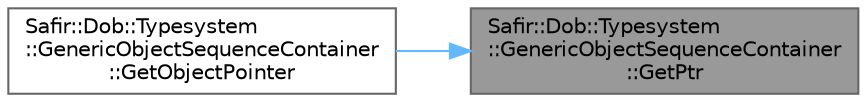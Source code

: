 digraph "Safir::Dob::Typesystem::GenericObjectSequenceContainer::GetPtr"
{
 // LATEX_PDF_SIZE
  bgcolor="transparent";
  edge [fontname=Helvetica,fontsize=10,labelfontname=Helvetica,labelfontsize=10];
  node [fontname=Helvetica,fontsize=10,shape=box,height=0.2,width=0.4];
  rankdir="RL";
  Node1 [label="Safir::Dob::Typesystem\l::GenericObjectSequenceContainer\l::GetPtr",height=0.2,width=0.4,color="gray40", fillcolor="grey60", style="filled", fontcolor="black",tooltip="Get the object at the specified index."];
  Node1 -> Node2 [dir="back",color="steelblue1",style="solid"];
  Node2 [label="Safir::Dob::Typesystem\l::GenericObjectSequenceContainer\l::GetObjectPointer",height=0.2,width=0.4,color="grey40", fillcolor="white", style="filled",URL="$a01551.html#a5dca7a9d6fbc91c48bb5730c51b874d7",tooltip="Get a generic pointer to the object at the specified index."];
}
